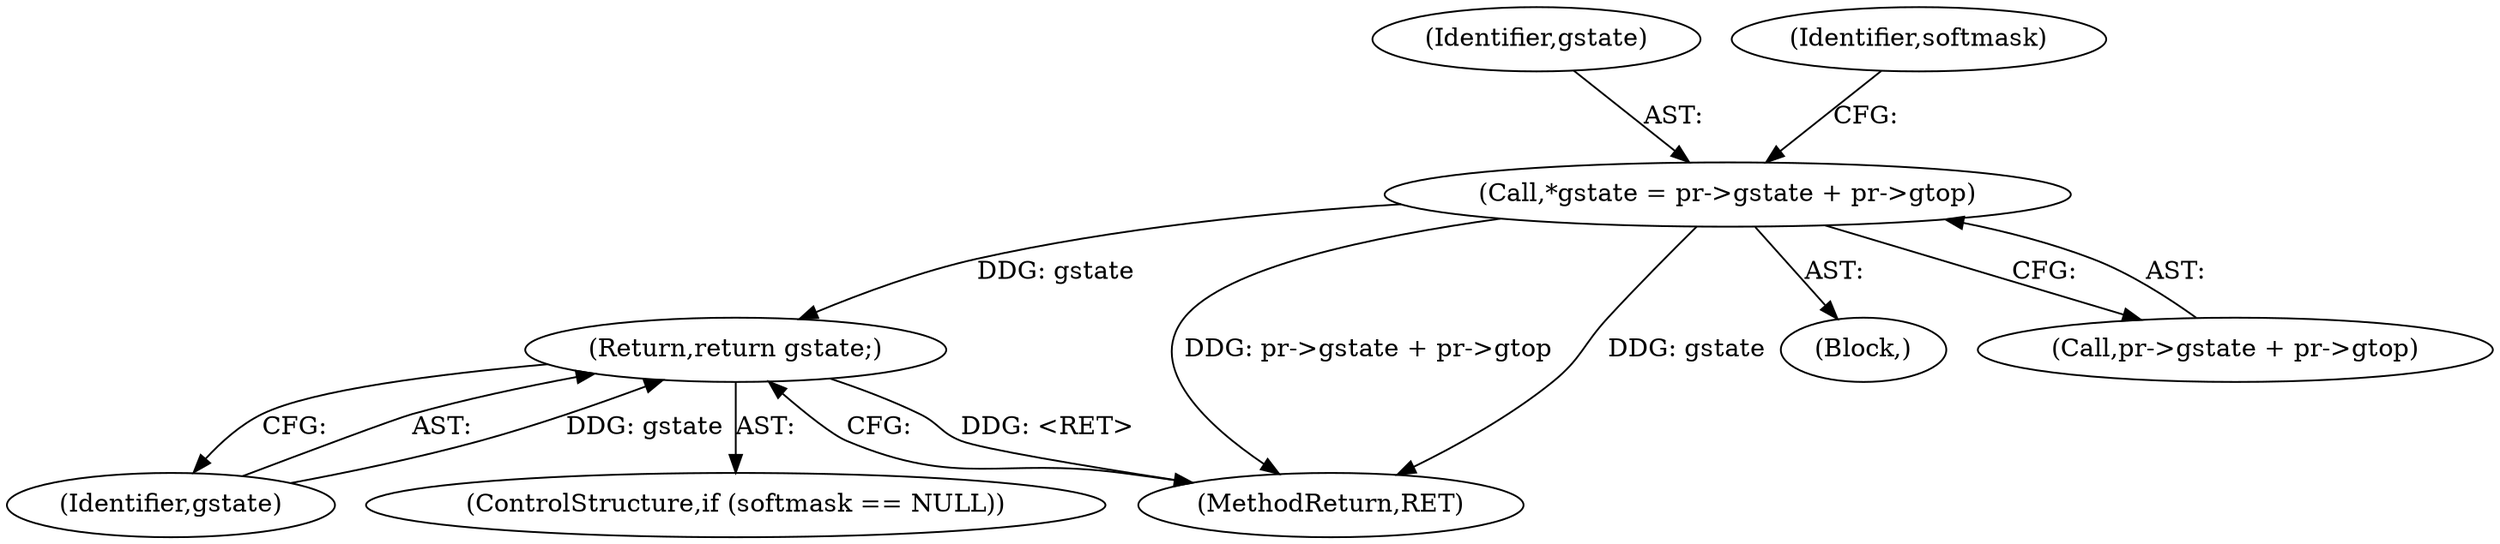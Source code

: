 digraph "0_ghostscript_4dcc6affe04368461310a21238f7e1871a752a05@integer" {
"1000108" [label="(Call,*gstate = pr->gstate + pr->gtop)"];
"1000137" [label="(Return,return gstate;)"];
"1000133" [label="(ControlStructure,if (softmask == NULL))"];
"1000299" [label="(MethodReturn,RET)"];
"1000137" [label="(Return,return gstate;)"];
"1000109" [label="(Identifier,gstate)"];
"1000138" [label="(Identifier,gstate)"];
"1000108" [label="(Call,*gstate = pr->gstate + pr->gtop)"];
"1000106" [label="(Block,)"];
"1000110" [label="(Call,pr->gstate + pr->gtop)"];
"1000119" [label="(Identifier,softmask)"];
"1000108" -> "1000106"  [label="AST: "];
"1000108" -> "1000110"  [label="CFG: "];
"1000109" -> "1000108"  [label="AST: "];
"1000110" -> "1000108"  [label="AST: "];
"1000119" -> "1000108"  [label="CFG: "];
"1000108" -> "1000299"  [label="DDG: pr->gstate + pr->gtop"];
"1000108" -> "1000299"  [label="DDG: gstate"];
"1000108" -> "1000137"  [label="DDG: gstate"];
"1000137" -> "1000133"  [label="AST: "];
"1000137" -> "1000138"  [label="CFG: "];
"1000138" -> "1000137"  [label="AST: "];
"1000299" -> "1000137"  [label="CFG: "];
"1000137" -> "1000299"  [label="DDG: <RET>"];
"1000138" -> "1000137"  [label="DDG: gstate"];
}
